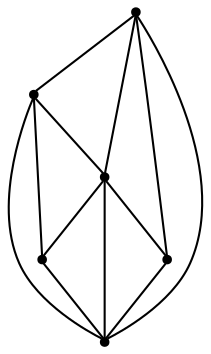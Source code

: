 graph {
  node [shape=point,comment="{\"directed\":false,\"doi\":\"10.1007/978-3-031-22203-0_22\",\"figure\":\"7 (3)\"}"]

  v0 [pos="1125.762606551406,1294.1185854175465"]
  v1 [pos="885.9942429213693,1374.0427783241164"]
  v2 [pos="885.9942429213693,1533.8828977442668"]
  v3 [pos="646.223796770653,1294.1185854175465"]
  v4 [pos="885.9942429213693,1733.690486773145"]
  v5 [pos="806.0700719966054,1414.0027763853348"]

  v0 -- v1 [id="-1",pos="1125.762606551406,1294.1185854175465 885.9942429213693,1374.0427783241164 885.9942429213693,1374.0427783241164 885.9942429213693,1374.0427783241164"]
  v3 -- v5 [id="-2",pos="646.223796770653,1294.1185854175465 806.0700719966054,1414.0027763853348 806.0700719966054,1414.0027763853348 806.0700719966054,1414.0027763853348"]
  v3 -- v2 [id="-3",pos="646.223796770653,1294.1185854175465 885.9942429213693,1533.8828977442668 885.9942429213693,1533.8828977442668 885.9942429213693,1533.8828977442668"]
  v3 -- v4 [id="-4",pos="646.223796770653,1294.1185854175465 885.9942429213693,1733.690486773145 885.9942429213693,1733.690486773145 885.9942429213693,1733.690486773145"]
  v3 -- v0 [id="-5",pos="646.223796770653,1294.1185854175465 1125.762606551406,1294.1185854175465 1125.762606551406,1294.1185854175465 1125.762606551406,1294.1185854175465"]
  v1 -- v2 [id="-6",pos="885.9942429213693,1374.0427783241164 885.9942429213693,1533.8828977442668 885.9942429213693,1533.8828977442668 885.9942429213693,1533.8828977442668"]
  v1 -- v3 [id="-7",pos="885.9942429213693,1374.0427783241164 646.223796770653,1294.1185854175465 646.223796770653,1294.1185854175465 646.223796770653,1294.1185854175465"]
  v2 -- v0 [id="-8",pos="885.9942429213693,1533.8828977442668 1125.762606551406,1294.1185854175465 1125.762606551406,1294.1185854175465 1125.762606551406,1294.1185854175465"]
  v4 -- v2 [id="-9",pos="885.9942429213693,1733.690486773145 885.9942429213693,1533.8828977442668 885.9942429213693,1533.8828977442668 885.9942429213693,1533.8828977442668"]
  v4 -- v0 [id="-10",pos="885.9942429213693,1733.690486773145 1125.762606551406,1294.1185854175465 1125.762606551406,1294.1185854175465 1125.762606551406,1294.1185854175465"]
  v5 -- v2 [id="-11",pos="806.0700719966054,1414.0027763853348 885.9942429213693,1533.8828977442668 885.9942429213693,1533.8828977442668 885.9942429213693,1533.8828977442668"]
  v5 -- v1 [id="-12",pos="806.0700719966054,1414.0027763853348 885.9942429213693,1374.0427783241164 885.9942429213693,1374.0427783241164 885.9942429213693,1374.0427783241164"]
}